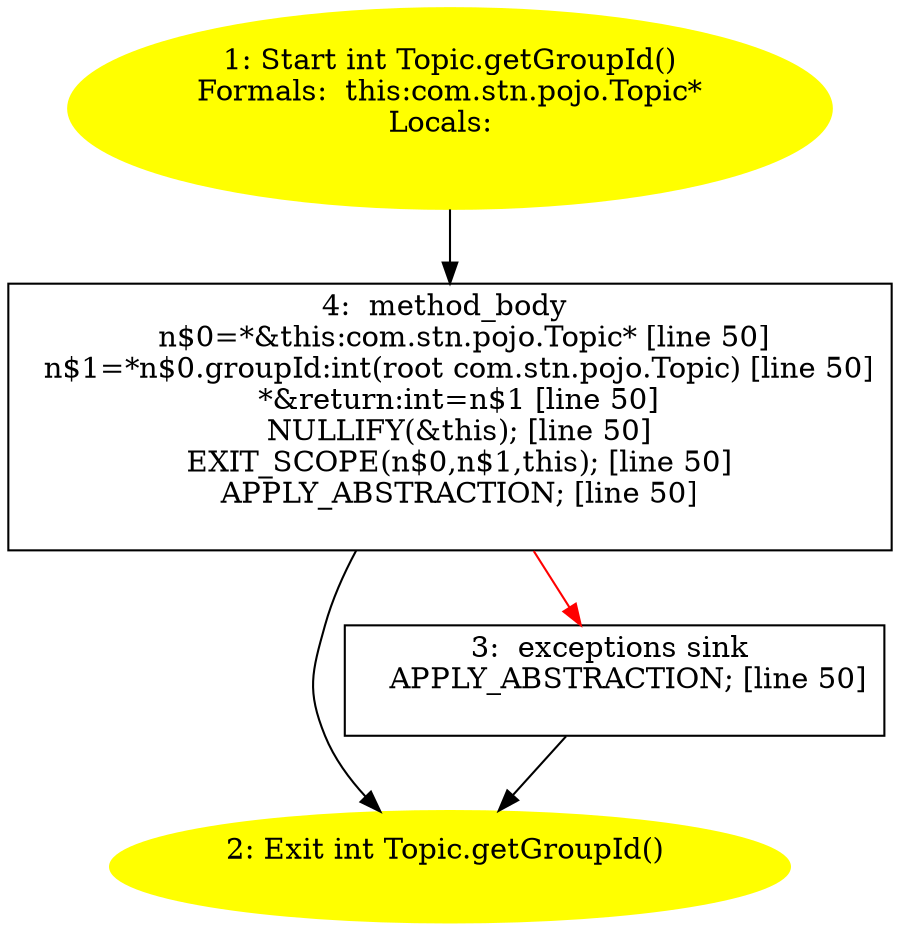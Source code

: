 /* @generated */
digraph cfg {
"com.stn.pojo.Topic.getGroupId():int.9a7f2f70fe1a5b5f68436a3dce7eaf8b_1" [label="1: Start int Topic.getGroupId()\nFormals:  this:com.stn.pojo.Topic*\nLocals:  \n  " color=yellow style=filled]
	

	 "com.stn.pojo.Topic.getGroupId():int.9a7f2f70fe1a5b5f68436a3dce7eaf8b_1" -> "com.stn.pojo.Topic.getGroupId():int.9a7f2f70fe1a5b5f68436a3dce7eaf8b_4" ;
"com.stn.pojo.Topic.getGroupId():int.9a7f2f70fe1a5b5f68436a3dce7eaf8b_2" [label="2: Exit int Topic.getGroupId() \n  " color=yellow style=filled]
	

"com.stn.pojo.Topic.getGroupId():int.9a7f2f70fe1a5b5f68436a3dce7eaf8b_3" [label="3:  exceptions sink \n   APPLY_ABSTRACTION; [line 50]\n " shape="box"]
	

	 "com.stn.pojo.Topic.getGroupId():int.9a7f2f70fe1a5b5f68436a3dce7eaf8b_3" -> "com.stn.pojo.Topic.getGroupId():int.9a7f2f70fe1a5b5f68436a3dce7eaf8b_2" ;
"com.stn.pojo.Topic.getGroupId():int.9a7f2f70fe1a5b5f68436a3dce7eaf8b_4" [label="4:  method_body \n   n$0=*&this:com.stn.pojo.Topic* [line 50]\n  n$1=*n$0.groupId:int(root com.stn.pojo.Topic) [line 50]\n  *&return:int=n$1 [line 50]\n  NULLIFY(&this); [line 50]\n  EXIT_SCOPE(n$0,n$1,this); [line 50]\n  APPLY_ABSTRACTION; [line 50]\n " shape="box"]
	

	 "com.stn.pojo.Topic.getGroupId():int.9a7f2f70fe1a5b5f68436a3dce7eaf8b_4" -> "com.stn.pojo.Topic.getGroupId():int.9a7f2f70fe1a5b5f68436a3dce7eaf8b_2" ;
	 "com.stn.pojo.Topic.getGroupId():int.9a7f2f70fe1a5b5f68436a3dce7eaf8b_4" -> "com.stn.pojo.Topic.getGroupId():int.9a7f2f70fe1a5b5f68436a3dce7eaf8b_3" [color="red" ];
}
